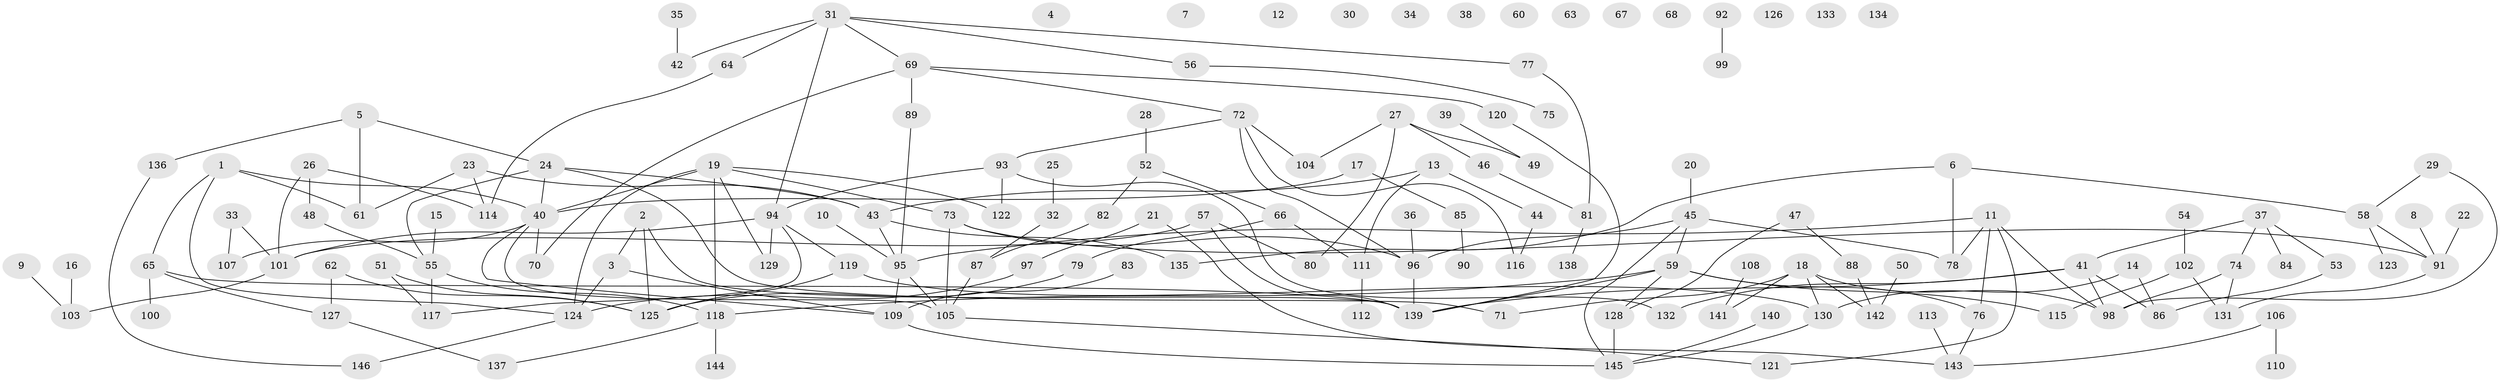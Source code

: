 // coarse degree distribution, {5: 0.06930693069306931, 3: 0.1188118811881188, 6: 0.0594059405940594, 0: 0.13861386138613863, 4: 0.10891089108910891, 1: 0.2079207920792079, 2: 0.21782178217821782, 8: 0.039603960396039604, 7: 0.0297029702970297, 9: 0.009900990099009901}
// Generated by graph-tools (version 1.1) at 2025/23/03/03/25 07:23:28]
// undirected, 146 vertices, 185 edges
graph export_dot {
graph [start="1"]
  node [color=gray90,style=filled];
  1;
  2;
  3;
  4;
  5;
  6;
  7;
  8;
  9;
  10;
  11;
  12;
  13;
  14;
  15;
  16;
  17;
  18;
  19;
  20;
  21;
  22;
  23;
  24;
  25;
  26;
  27;
  28;
  29;
  30;
  31;
  32;
  33;
  34;
  35;
  36;
  37;
  38;
  39;
  40;
  41;
  42;
  43;
  44;
  45;
  46;
  47;
  48;
  49;
  50;
  51;
  52;
  53;
  54;
  55;
  56;
  57;
  58;
  59;
  60;
  61;
  62;
  63;
  64;
  65;
  66;
  67;
  68;
  69;
  70;
  71;
  72;
  73;
  74;
  75;
  76;
  77;
  78;
  79;
  80;
  81;
  82;
  83;
  84;
  85;
  86;
  87;
  88;
  89;
  90;
  91;
  92;
  93;
  94;
  95;
  96;
  97;
  98;
  99;
  100;
  101;
  102;
  103;
  104;
  105;
  106;
  107;
  108;
  109;
  110;
  111;
  112;
  113;
  114;
  115;
  116;
  117;
  118;
  119;
  120;
  121;
  122;
  123;
  124;
  125;
  126;
  127;
  128;
  129;
  130;
  131;
  132;
  133;
  134;
  135;
  136;
  137;
  138;
  139;
  140;
  141;
  142;
  143;
  144;
  145;
  146;
  1 -- 40;
  1 -- 61;
  1 -- 65;
  1 -- 124;
  2 -- 3;
  2 -- 125;
  2 -- 139;
  3 -- 109;
  3 -- 124;
  5 -- 24;
  5 -- 61;
  5 -- 136;
  6 -- 58;
  6 -- 78;
  6 -- 135;
  8 -- 91;
  9 -- 103;
  10 -- 95;
  11 -- 76;
  11 -- 78;
  11 -- 95;
  11 -- 98;
  11 -- 121;
  13 -- 43;
  13 -- 44;
  13 -- 111;
  14 -- 86;
  14 -- 130;
  15 -- 55;
  16 -- 103;
  17 -- 40;
  17 -- 85;
  18 -- 71;
  18 -- 98;
  18 -- 130;
  18 -- 141;
  18 -- 142;
  19 -- 40;
  19 -- 73;
  19 -- 118;
  19 -- 122;
  19 -- 124;
  19 -- 129;
  20 -- 45;
  21 -- 97;
  21 -- 143;
  22 -- 91;
  23 -- 43;
  23 -- 61;
  23 -- 114;
  24 -- 40;
  24 -- 43;
  24 -- 55;
  24 -- 71;
  25 -- 32;
  26 -- 48;
  26 -- 101;
  26 -- 114;
  27 -- 46;
  27 -- 49;
  27 -- 80;
  27 -- 104;
  28 -- 52;
  29 -- 58;
  29 -- 98;
  31 -- 42;
  31 -- 56;
  31 -- 64;
  31 -- 69;
  31 -- 77;
  31 -- 94;
  32 -- 87;
  33 -- 101;
  33 -- 107;
  35 -- 42;
  36 -- 96;
  37 -- 41;
  37 -- 53;
  37 -- 74;
  37 -- 84;
  39 -- 49;
  40 -- 70;
  40 -- 105;
  40 -- 107;
  40 -- 109;
  41 -- 86;
  41 -- 98;
  41 -- 132;
  41 -- 139;
  43 -- 95;
  43 -- 135;
  44 -- 116;
  45 -- 59;
  45 -- 78;
  45 -- 96;
  45 -- 145;
  46 -- 81;
  47 -- 88;
  47 -- 128;
  48 -- 55;
  50 -- 142;
  51 -- 117;
  51 -- 125;
  52 -- 66;
  52 -- 82;
  53 -- 86;
  54 -- 102;
  55 -- 117;
  55 -- 118;
  56 -- 75;
  57 -- 80;
  57 -- 101;
  57 -- 139;
  58 -- 91;
  58 -- 123;
  59 -- 76;
  59 -- 115;
  59 -- 118;
  59 -- 128;
  59 -- 139;
  62 -- 125;
  62 -- 127;
  64 -- 114;
  65 -- 100;
  65 -- 127;
  65 -- 139;
  66 -- 79;
  66 -- 111;
  69 -- 70;
  69 -- 72;
  69 -- 89;
  69 -- 120;
  72 -- 93;
  72 -- 96;
  72 -- 104;
  72 -- 116;
  73 -- 91;
  73 -- 96;
  73 -- 105;
  74 -- 98;
  74 -- 131;
  76 -- 143;
  77 -- 81;
  79 -- 125;
  81 -- 138;
  82 -- 87;
  83 -- 109;
  85 -- 90;
  87 -- 105;
  88 -- 142;
  89 -- 95;
  91 -- 131;
  92 -- 99;
  93 -- 94;
  93 -- 122;
  93 -- 132;
  94 -- 101;
  94 -- 117;
  94 -- 119;
  94 -- 129;
  95 -- 105;
  95 -- 109;
  96 -- 139;
  97 -- 124;
  101 -- 103;
  102 -- 115;
  102 -- 131;
  105 -- 121;
  106 -- 110;
  106 -- 143;
  108 -- 141;
  109 -- 145;
  111 -- 112;
  113 -- 143;
  118 -- 137;
  118 -- 144;
  119 -- 125;
  119 -- 130;
  120 -- 139;
  124 -- 146;
  127 -- 137;
  128 -- 145;
  130 -- 145;
  136 -- 146;
  140 -- 145;
}
